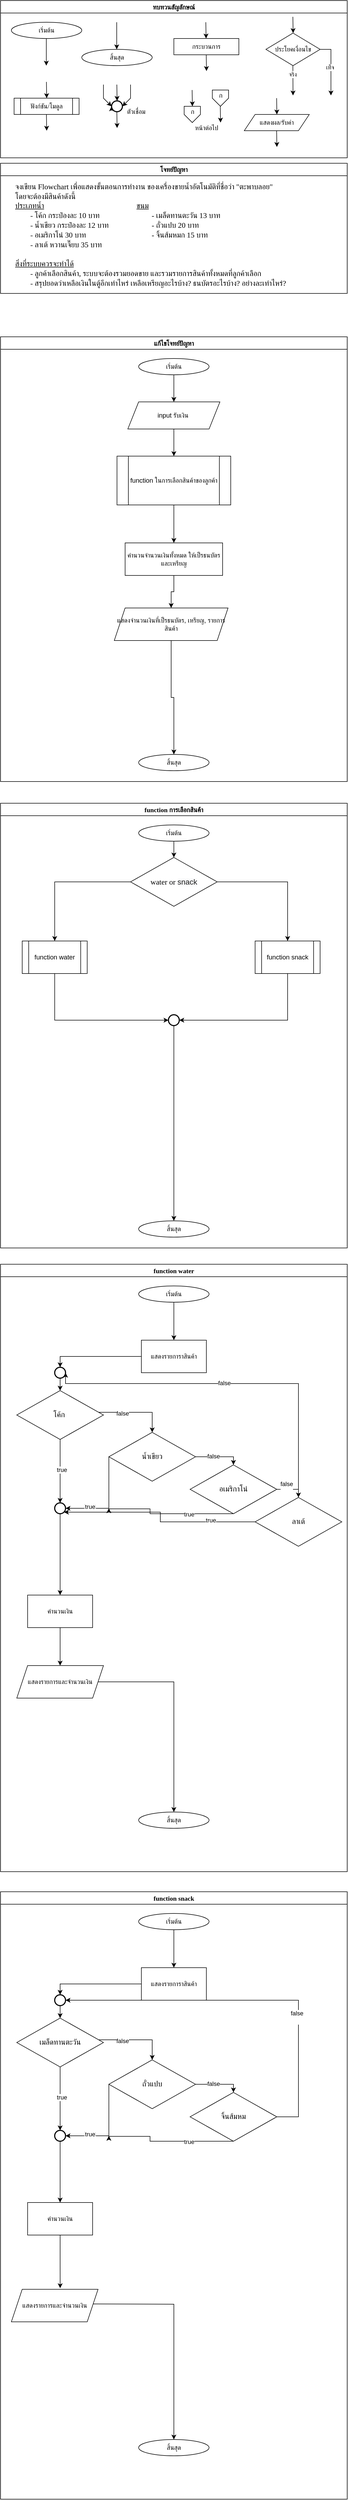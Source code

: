 <mxfile version="27.2.0">
  <diagram id="C5RBs43oDa-KdzZeNtuy" name="Page-1">
    <mxGraphModel dx="2253" dy="785" grid="1" gridSize="10" guides="1" tooltips="1" connect="1" arrows="1" fold="1" page="1" pageScale="1" pageWidth="827" pageHeight="1169" math="0" shadow="0">
      <root>
        <mxCell id="WIyWlLk6GJQsqaUBKTNV-0" />
        <mxCell id="WIyWlLk6GJQsqaUBKTNV-1" parent="WIyWlLk6GJQsqaUBKTNV-0" />
        <mxCell id="M7CGMbNuYNeq0SnUNNgH-6" value="ทบทวนสัญลักษณ์" style="swimlane;fontFamily=Sarabun;fontSource=https%3A%2F%2Ffonts.googleapis.com%2Fcss%3Ffamily%3DSarabun;" parent="WIyWlLk6GJQsqaUBKTNV-1" vertex="1">
          <mxGeometry x="-720" y="20" width="640" height="290" as="geometry" />
        </mxCell>
        <mxCell id="M7CGMbNuYNeq0SnUNNgH-2" value="&lt;font data-font-src=&quot;https://fonts.googleapis.com/css?family=Sarabun&quot; face=&quot;Sarabun&quot;&gt;เริ่มต้น&lt;/font&gt;" style="ellipse;whiteSpace=wrap;html=1;" parent="M7CGMbNuYNeq0SnUNNgH-6" vertex="1">
          <mxGeometry x="20" y="40" width="130" height="30" as="geometry" />
        </mxCell>
        <mxCell id="M7CGMbNuYNeq0SnUNNgH-5" value="" style="endArrow=classic;html=1;rounded=0;" parent="M7CGMbNuYNeq0SnUNNgH-6" edge="1">
          <mxGeometry width="50" height="50" relative="1" as="geometry">
            <mxPoint x="84.5" y="70" as="sourcePoint" />
            <mxPoint x="84.5" y="120" as="targetPoint" />
          </mxGeometry>
        </mxCell>
        <mxCell id="M7CGMbNuYNeq0SnUNNgH-3" value="&lt;font face=&quot;Sarabun&quot;&gt;สิ้นสุด&lt;/font&gt;" style="ellipse;whiteSpace=wrap;html=1;" parent="M7CGMbNuYNeq0SnUNNgH-6" vertex="1">
          <mxGeometry x="150" y="90" width="130" height="30" as="geometry" />
        </mxCell>
        <mxCell id="M7CGMbNuYNeq0SnUNNgH-4" value="" style="endArrow=classic;html=1;rounded=0;" parent="M7CGMbNuYNeq0SnUNNgH-6" edge="1">
          <mxGeometry width="50" height="50" relative="1" as="geometry">
            <mxPoint x="214.5" y="40" as="sourcePoint" />
            <mxPoint x="214.5" y="90" as="targetPoint" />
          </mxGeometry>
        </mxCell>
        <mxCell id="mvioNwK95yMqdUQ73LqQ-0" value="กระบวนการ" style="rounded=0;whiteSpace=wrap;html=1;fontFamily=Sarabun;fontSource=https%3A%2F%2Ffonts.googleapis.com%2Fcss%3Ffamily%3DSarabun;" parent="M7CGMbNuYNeq0SnUNNgH-6" vertex="1">
          <mxGeometry x="320" y="70" width="120" height="30" as="geometry" />
        </mxCell>
        <mxCell id="mvioNwK95yMqdUQ73LqQ-1" value="" style="endArrow=classic;html=1;rounded=0;" parent="M7CGMbNuYNeq0SnUNNgH-6" edge="1">
          <mxGeometry width="50" height="50" relative="1" as="geometry">
            <mxPoint x="379" y="40" as="sourcePoint" />
            <mxPoint x="379.5" y="70" as="targetPoint" />
          </mxGeometry>
        </mxCell>
        <mxCell id="mvioNwK95yMqdUQ73LqQ-2" value="" style="endArrow=classic;html=1;rounded=0;" parent="M7CGMbNuYNeq0SnUNNgH-6" edge="1">
          <mxGeometry width="50" height="50" relative="1" as="geometry">
            <mxPoint x="379.75" y="100" as="sourcePoint" />
            <mxPoint x="380.25" y="130" as="targetPoint" />
          </mxGeometry>
        </mxCell>
        <mxCell id="mvioNwK95yMqdUQ73LqQ-3" value="ประโยคเงื่อนไข" style="rhombus;whiteSpace=wrap;html=1;fontFamily=Sarabun;fontSource=https%3A%2F%2Ffonts.googleapis.com%2Fcss%3Ffamily%3DSarabun;" parent="M7CGMbNuYNeq0SnUNNgH-6" vertex="1">
          <mxGeometry x="490" y="60" width="100" height="60" as="geometry" />
        </mxCell>
        <mxCell id="mvioNwK95yMqdUQ73LqQ-4" value="" style="endArrow=classic;html=1;rounded=0;" parent="M7CGMbNuYNeq0SnUNNgH-6" edge="1">
          <mxGeometry width="50" height="50" relative="1" as="geometry">
            <mxPoint x="539.71" y="30" as="sourcePoint" />
            <mxPoint x="540.21" y="60" as="targetPoint" />
          </mxGeometry>
        </mxCell>
        <mxCell id="mvioNwK95yMqdUQ73LqQ-5" value="" style="endArrow=classic;html=1;rounded=0;" parent="M7CGMbNuYNeq0SnUNNgH-6" edge="1">
          <mxGeometry width="50" height="50" relative="1" as="geometry">
            <mxPoint x="539.71" y="120" as="sourcePoint" />
            <mxPoint x="540" y="175" as="targetPoint" />
          </mxGeometry>
        </mxCell>
        <mxCell id="mvioNwK95yMqdUQ73LqQ-7" value="จริง" style="edgeLabel;html=1;align=center;verticalAlign=middle;resizable=0;points=[];fontFamily=Sarabun;fontSource=https%3A%2F%2Ffonts.googleapis.com%2Fcss%3Ffamily%3DSarabun;" parent="mvioNwK95yMqdUQ73LqQ-5" vertex="1" connectable="0">
          <mxGeometry x="-0.414" y="-1" relative="1" as="geometry">
            <mxPoint as="offset" />
          </mxGeometry>
        </mxCell>
        <mxCell id="mvioNwK95yMqdUQ73LqQ-6" value="" style="endArrow=classic;html=1;rounded=0;exitX=1;exitY=0.5;exitDx=0;exitDy=0;" parent="M7CGMbNuYNeq0SnUNNgH-6" source="mvioNwK95yMqdUQ73LqQ-3" edge="1">
          <mxGeometry width="50" height="50" relative="1" as="geometry">
            <mxPoint x="620" y="95" as="sourcePoint" />
            <mxPoint x="610" y="175" as="targetPoint" />
            <Array as="points">
              <mxPoint x="610" y="90" />
            </Array>
          </mxGeometry>
        </mxCell>
        <mxCell id="mvioNwK95yMqdUQ73LqQ-8" value="&lt;font data-font-src=&quot;https://fonts.googleapis.com/css?family=Sarabun&quot; face=&quot;Sarabun&quot;&gt;เท็จ&lt;/font&gt;" style="edgeLabel;html=1;align=center;verticalAlign=middle;resizable=0;points=[];" parent="mvioNwK95yMqdUQ73LqQ-6" vertex="1" connectable="0">
          <mxGeometry x="-0.002" y="-2" relative="1" as="geometry">
            <mxPoint as="offset" />
          </mxGeometry>
        </mxCell>
        <mxCell id="mvioNwK95yMqdUQ73LqQ-9" value="&lt;font data-font-src=&quot;https://fonts.googleapis.com/css?family=Sarabun&quot; face=&quot;Sarabun&quot;&gt;ฟังก์ชัน/โมดูล&lt;/font&gt;" style="shape=process;whiteSpace=wrap;html=1;backgroundOutline=1;" parent="M7CGMbNuYNeq0SnUNNgH-6" vertex="1">
          <mxGeometry x="25" y="180" width="120" height="30" as="geometry" />
        </mxCell>
        <mxCell id="mvioNwK95yMqdUQ73LqQ-11" value="" style="endArrow=classic;html=1;rounded=0;" parent="M7CGMbNuYNeq0SnUNNgH-6" edge="1">
          <mxGeometry width="50" height="50" relative="1" as="geometry">
            <mxPoint x="84.71" y="150" as="sourcePoint" />
            <mxPoint x="85.21" y="180" as="targetPoint" />
          </mxGeometry>
        </mxCell>
        <mxCell id="mvioNwK95yMqdUQ73LqQ-12" value="" style="endArrow=classic;html=1;rounded=0;" parent="M7CGMbNuYNeq0SnUNNgH-6" edge="1">
          <mxGeometry width="50" height="50" relative="1" as="geometry">
            <mxPoint x="84.71" y="210" as="sourcePoint" />
            <mxPoint x="85.21" y="240" as="targetPoint" />
          </mxGeometry>
        </mxCell>
        <mxCell id="mvioNwK95yMqdUQ73LqQ-13" value="" style="strokeWidth=2;html=1;shape=mxgraph.flowchart.start_2;whiteSpace=wrap;" parent="M7CGMbNuYNeq0SnUNNgH-6" vertex="1">
          <mxGeometry x="205" y="185" width="20" height="20" as="geometry" />
        </mxCell>
        <mxCell id="mvioNwK95yMqdUQ73LqQ-16" value="" style="endArrow=classic;html=1;rounded=0;" parent="M7CGMbNuYNeq0SnUNNgH-6" edge="1">
          <mxGeometry width="50" height="50" relative="1" as="geometry">
            <mxPoint x="214.71" y="155" as="sourcePoint" />
            <mxPoint x="215.21" y="185" as="targetPoint" />
          </mxGeometry>
        </mxCell>
        <mxCell id="mvioNwK95yMqdUQ73LqQ-17" value="" style="endArrow=classic;html=1;rounded=0;entryX=0;entryY=0.5;entryDx=0;entryDy=0;entryPerimeter=0;" parent="M7CGMbNuYNeq0SnUNNgH-6" target="mvioNwK95yMqdUQ73LqQ-13" edge="1">
          <mxGeometry width="50" height="50" relative="1" as="geometry">
            <mxPoint x="190.0" y="155" as="sourcePoint" />
            <mxPoint x="190.5" y="185" as="targetPoint" />
            <Array as="points">
              <mxPoint x="190" y="180" />
            </Array>
          </mxGeometry>
        </mxCell>
        <mxCell id="mvioNwK95yMqdUQ73LqQ-18" value="" style="endArrow=classic;html=1;rounded=0;entryX=1;entryY=0.5;entryDx=0;entryDy=0;entryPerimeter=0;" parent="M7CGMbNuYNeq0SnUNNgH-6" target="mvioNwK95yMqdUQ73LqQ-13" edge="1">
          <mxGeometry width="50" height="50" relative="1" as="geometry">
            <mxPoint x="240.0" y="155" as="sourcePoint" />
            <mxPoint x="240.5" y="185" as="targetPoint" />
            <Array as="points">
              <mxPoint x="240" y="180" />
            </Array>
          </mxGeometry>
        </mxCell>
        <mxCell id="mvioNwK95yMqdUQ73LqQ-19" value="" style="endArrow=classic;html=1;rounded=0;" parent="M7CGMbNuYNeq0SnUNNgH-6" edge="1">
          <mxGeometry width="50" height="50" relative="1" as="geometry">
            <mxPoint x="214.71" y="205" as="sourcePoint" />
            <mxPoint x="215.21" y="235" as="targetPoint" />
          </mxGeometry>
        </mxCell>
        <mxCell id="mvioNwK95yMqdUQ73LqQ-20" value="&lt;font data-font-src=&quot;https://fonts.googleapis.com/css?family=Sarabun&quot; face=&quot;Sarabun&quot;&gt;ตัวเชื่อม&lt;/font&gt;" style="text;html=1;align=center;verticalAlign=middle;resizable=0;points=[];autosize=1;strokeColor=none;fillColor=none;" parent="M7CGMbNuYNeq0SnUNNgH-6" vertex="1">
          <mxGeometry x="220" y="190" width="60" height="30" as="geometry" />
        </mxCell>
        <mxCell id="mvioNwK95yMqdUQ73LqQ-25" value="" style="endArrow=classic;html=1;rounded=0;" parent="M7CGMbNuYNeq0SnUNNgH-6" edge="1">
          <mxGeometry width="50" height="50" relative="1" as="geometry">
            <mxPoint x="353.71" y="165" as="sourcePoint" />
            <mxPoint x="354.21" y="195" as="targetPoint" />
          </mxGeometry>
        </mxCell>
        <mxCell id="mvioNwK95yMqdUQ73LqQ-21" value="" style="verticalLabelPosition=bottom;verticalAlign=top;html=1;shape=offPageConnector;rounded=0;size=0.5;" parent="M7CGMbNuYNeq0SnUNNgH-6" vertex="1">
          <mxGeometry x="339" y="195" width="30" height="30" as="geometry" />
        </mxCell>
        <mxCell id="mvioNwK95yMqdUQ73LqQ-26" value="" style="endArrow=classic;html=1;rounded=0;" parent="M7CGMbNuYNeq0SnUNNgH-6" edge="1">
          <mxGeometry width="50" height="50" relative="1" as="geometry">
            <mxPoint x="405.71" y="195" as="sourcePoint" />
            <mxPoint x="406.21" y="225" as="targetPoint" />
          </mxGeometry>
        </mxCell>
        <mxCell id="mvioNwK95yMqdUQ73LqQ-27" value="" style="verticalLabelPosition=bottom;verticalAlign=top;html=1;shape=offPageConnector;rounded=0;size=0.5;" parent="M7CGMbNuYNeq0SnUNNgH-6" vertex="1">
          <mxGeometry x="391" y="165" width="30" height="30" as="geometry" />
        </mxCell>
        <mxCell id="mvioNwK95yMqdUQ73LqQ-28" value="หน้าต่อไป" style="text;html=1;align=center;verticalAlign=middle;resizable=0;points=[];autosize=1;strokeColor=none;fillColor=none;fontFamily=Sarabun;fontSource=https%3A%2F%2Ffonts.googleapis.com%2Fcss%3Ffamily%3DSarabun;" parent="M7CGMbNuYNeq0SnUNNgH-6" vertex="1">
          <mxGeometry x="345" y="220" width="70" height="30" as="geometry" />
        </mxCell>
        <mxCell id="mvioNwK95yMqdUQ73LqQ-29" value="ก" style="text;html=1;align=center;verticalAlign=middle;resizable=0;points=[];autosize=1;strokeColor=none;fillColor=none;fontFamily=Sarabun;fontSource=https%3A%2F%2Ffonts.googleapis.com%2Fcss%3Ffamily%3DSarabun;" parent="M7CGMbNuYNeq0SnUNNgH-6" vertex="1">
          <mxGeometry x="339" y="190" width="30" height="30" as="geometry" />
        </mxCell>
        <mxCell id="mvioNwK95yMqdUQ73LqQ-30" value="ก" style="text;html=1;align=center;verticalAlign=middle;resizable=0;points=[];autosize=1;strokeColor=none;fillColor=none;fontFamily=Sarabun;fontSource=https%3A%2F%2Ffonts.googleapis.com%2Fcss%3Ffamily%3DSarabun;" parent="M7CGMbNuYNeq0SnUNNgH-6" vertex="1">
          <mxGeometry x="391" y="160" width="30" height="30" as="geometry" />
        </mxCell>
        <mxCell id="mvioNwK95yMqdUQ73LqQ-32" value="แสดงผล/รับค่า" style="shape=parallelogram;perimeter=parallelogramPerimeter;whiteSpace=wrap;html=1;fixedSize=1;fontFamily=Sarabun;fontSource=https%3A%2F%2Ffonts.googleapis.com%2Fcss%3Ffamily%3DSarabun;" parent="M7CGMbNuYNeq0SnUNNgH-6" vertex="1">
          <mxGeometry x="450" y="210" width="120" height="30" as="geometry" />
        </mxCell>
        <mxCell id="mvioNwK95yMqdUQ73LqQ-33" value="" style="endArrow=classic;html=1;rounded=0;" parent="M7CGMbNuYNeq0SnUNNgH-6" edge="1">
          <mxGeometry width="50" height="50" relative="1" as="geometry">
            <mxPoint x="509.71" y="180" as="sourcePoint" />
            <mxPoint x="510.21" y="210" as="targetPoint" />
          </mxGeometry>
        </mxCell>
        <mxCell id="mvioNwK95yMqdUQ73LqQ-34" value="" style="endArrow=classic;html=1;rounded=0;" parent="M7CGMbNuYNeq0SnUNNgH-6" edge="1">
          <mxGeometry width="50" height="50" relative="1" as="geometry">
            <mxPoint x="509.71" y="240" as="sourcePoint" />
            <mxPoint x="510.21" y="270" as="targetPoint" />
          </mxGeometry>
        </mxCell>
        <mxCell id="VMVyXTnRbbtvoCDDoozu-30" style="edgeStyle=orthogonalEdgeStyle;rounded=0;orthogonalLoop=1;jettySize=auto;html=1;exitX=0.145;exitY=0.855;exitDx=0;exitDy=0;exitPerimeter=0;entryX=0;entryY=0.5;entryDx=0;entryDy=0;entryPerimeter=0;" edge="1" parent="M7CGMbNuYNeq0SnUNNgH-6" source="mvioNwK95yMqdUQ73LqQ-13" target="mvioNwK95yMqdUQ73LqQ-13">
          <mxGeometry relative="1" as="geometry" />
        </mxCell>
        <mxCell id="mvioNwK95yMqdUQ73LqQ-36" value="แก้ไขโจทย์ปัญหา" style="swimlane;fontFamily=Sarabun;fontSource=https%3A%2F%2Ffonts.googleapis.com%2Fcss%3Ffamily%3DSarabun;" parent="WIyWlLk6GJQsqaUBKTNV-1" vertex="1">
          <mxGeometry x="-720" y="640" width="640" height="820" as="geometry" />
        </mxCell>
        <mxCell id="VMVyXTnRbbtvoCDDoozu-1" style="edgeStyle=orthogonalEdgeStyle;rounded=0;orthogonalLoop=1;jettySize=auto;html=1;exitX=0.5;exitY=1;exitDx=0;exitDy=0;entryX=0.5;entryY=0;entryDx=0;entryDy=0;" edge="1" parent="mvioNwK95yMqdUQ73LqQ-36" source="mvioNwK95yMqdUQ73LqQ-35" target="VMVyXTnRbbtvoCDDoozu-0">
          <mxGeometry relative="1" as="geometry" />
        </mxCell>
        <mxCell id="mvioNwK95yMqdUQ73LqQ-35" value="&lt;font data-font-src=&quot;https://fonts.googleapis.com/css?family=Sarabun&quot; face=&quot;Sarabun&quot;&gt;เริ่มต้น&lt;/font&gt;" style="ellipse;whiteSpace=wrap;html=1;" parent="mvioNwK95yMqdUQ73LqQ-36" vertex="1">
          <mxGeometry x="255" y="40" width="130" height="30" as="geometry" />
        </mxCell>
        <mxCell id="mvioNwK95yMqdUQ73LqQ-69" value="&lt;font face=&quot;Sarabun&quot;&gt;สิ้นสุด&lt;/font&gt;" style="ellipse;whiteSpace=wrap;html=1;" parent="mvioNwK95yMqdUQ73LqQ-36" vertex="1">
          <mxGeometry x="255" y="770" width="130" height="30" as="geometry" />
        </mxCell>
        <mxCell id="VMVyXTnRbbtvoCDDoozu-4" value="" style="edgeStyle=orthogonalEdgeStyle;rounded=0;orthogonalLoop=1;jettySize=auto;html=1;" edge="1" parent="mvioNwK95yMqdUQ73LqQ-36" source="VMVyXTnRbbtvoCDDoozu-0">
          <mxGeometry relative="1" as="geometry">
            <mxPoint x="320" y="220" as="targetPoint" />
          </mxGeometry>
        </mxCell>
        <mxCell id="VMVyXTnRbbtvoCDDoozu-0" value="input รับเงิน&amp;nbsp;" style="shape=parallelogram;perimeter=parallelogramPerimeter;whiteSpace=wrap;html=1;fixedSize=1;" vertex="1" parent="mvioNwK95yMqdUQ73LqQ-36">
          <mxGeometry x="235" y="120" width="170" height="50" as="geometry" />
        </mxCell>
        <mxCell id="VMVyXTnRbbtvoCDDoozu-139" style="edgeStyle=orthogonalEdgeStyle;rounded=0;orthogonalLoop=1;jettySize=auto;html=1;entryX=0.5;entryY=0;entryDx=0;entryDy=0;" edge="1" parent="mvioNwK95yMqdUQ73LqQ-36" source="VMVyXTnRbbtvoCDDoozu-8" target="VMVyXTnRbbtvoCDDoozu-138">
          <mxGeometry relative="1" as="geometry" />
        </mxCell>
        <mxCell id="VMVyXTnRbbtvoCDDoozu-8" value="function ในการเลือกสินค้าของลูกค้า" style="shape=process;whiteSpace=wrap;html=1;backgroundOutline=1;" vertex="1" parent="mvioNwK95yMqdUQ73LqQ-36">
          <mxGeometry x="215" y="220" width="210" height="90" as="geometry" />
        </mxCell>
        <mxCell id="VMVyXTnRbbtvoCDDoozu-143" style="edgeStyle=orthogonalEdgeStyle;rounded=0;orthogonalLoop=1;jettySize=auto;html=1;entryX=0.5;entryY=0;entryDx=0;entryDy=0;" edge="1" parent="mvioNwK95yMqdUQ73LqQ-36" source="VMVyXTnRbbtvoCDDoozu-138" target="VMVyXTnRbbtvoCDDoozu-142">
          <mxGeometry relative="1" as="geometry" />
        </mxCell>
        <mxCell id="VMVyXTnRbbtvoCDDoozu-138" value="คำนวนจำนวนเงินทั้งหมด ให้เป็รธนบัตรและเหรียญ" style="rounded=0;whiteSpace=wrap;html=1;" vertex="1" parent="mvioNwK95yMqdUQ73LqQ-36">
          <mxGeometry x="230" y="380" width="180" height="60" as="geometry" />
        </mxCell>
        <mxCell id="VMVyXTnRbbtvoCDDoozu-144" style="edgeStyle=orthogonalEdgeStyle;rounded=0;orthogonalLoop=1;jettySize=auto;html=1;exitX=0.5;exitY=1;exitDx=0;exitDy=0;entryX=0.5;entryY=0;entryDx=0;entryDy=0;" edge="1" parent="mvioNwK95yMqdUQ73LqQ-36" source="VMVyXTnRbbtvoCDDoozu-142" target="mvioNwK95yMqdUQ73LqQ-69">
          <mxGeometry relative="1" as="geometry" />
        </mxCell>
        <mxCell id="VMVyXTnRbbtvoCDDoozu-142" value="แสดงจำนวนเงินที่เป็รธนบัตร, เหรียญ, รายการสินค้า" style="shape=parallelogram;perimeter=parallelogramPerimeter;whiteSpace=wrap;html=1;fixedSize=1;" vertex="1" parent="mvioNwK95yMqdUQ73LqQ-36">
          <mxGeometry x="210" y="500" width="210" height="60" as="geometry" />
        </mxCell>
        <mxCell id="mvioNwK95yMqdUQ73LqQ-70" value="&lt;font data-font-src=&quot;https://fonts.googleapis.com/css?family=Sarabun&quot; face=&quot;Sarabun&quot;&gt;โจทย์ปัญหา&lt;/font&gt;" style="swimlane;whiteSpace=wrap;html=1;" parent="WIyWlLk6GJQsqaUBKTNV-1" vertex="1">
          <mxGeometry x="-720" y="320" width="640" height="240" as="geometry" />
        </mxCell>
        <mxCell id="mvioNwK95yMqdUQ73LqQ-71" value="&lt;font data-font-src=&quot;https://fonts.googleapis.com/css?family=Sarabun&quot; face=&quot;Sarabun&quot; style=&quot;font-size: 14px;&quot;&gt;จงเขียน Flowchart เพื่อแสดงขั้นตอนการทำงาน ของเครื่องขายน้ำอัตโนมัติที่ชื่อว่า &quot;ตะพาบลอย&quot;&lt;br&gt;โดยจะต้องมีสินค้าดังนี้&lt;br&gt;&lt;u&gt;ประเภทน้ำ&lt;span style=&quot;white-space: pre;&quot;&gt;&#x9;&lt;/span&gt;&lt;span style=&quot;white-space: pre;&quot;&gt;&#x9;&lt;/span&gt;&lt;span style=&quot;white-space: pre;&quot;&gt;&#x9;&lt;/span&gt;&lt;span style=&quot;white-space: pre;&quot;&gt;&#x9;&lt;/span&gt;&lt;span style=&quot;white-space: pre;&quot;&gt;&#x9;&lt;/span&gt;&lt;span style=&quot;white-space: pre;&quot;&gt;&#x9;&lt;span style=&quot;white-space: pre;&quot;&gt;&#x9;&lt;/span&gt;ข&lt;/span&gt;นม&lt;/u&gt;&lt;br&gt;&lt;span style=&quot;white-space: pre;&quot;&gt;&#x9;&lt;/span&gt;- โค้ก กระป๋องละ 10 บาท&lt;span style=&quot;white-space: pre;&quot;&gt;&#x9;&lt;/span&gt;&lt;span style=&quot;white-space: pre;&quot;&gt;&#x9;&lt;/span&gt;&lt;span style=&quot;white-space: pre;&quot;&gt;&#x9;&lt;/span&gt;&lt;span style=&quot;white-space: pre;&quot;&gt;&#x9;&lt;/span&gt;- เมล็ดทานตะวัน 13 บาท&lt;br&gt;&lt;span style=&quot;white-space: pre;&quot;&gt;&#x9;&lt;/span&gt;- น้ำเขียว กระป๋องละ 12 บาท&lt;span style=&quot;white-space: pre;&quot;&gt;&#x9;&lt;/span&gt;&lt;span style=&quot;white-space: pre;&quot;&gt;&#x9;&lt;/span&gt;&lt;span style=&quot;white-space: pre;&quot;&gt;&#x9;&lt;/span&gt;- ถั่วแปบ 20 บาท&lt;br&gt;&lt;span style=&quot;white-space: pre;&quot;&gt;&#x9;&lt;/span&gt;- อเมริกาโน่ 30 บาท&lt;span style=&quot;white-space: pre;&quot;&gt;&#x9;&lt;/span&gt;&lt;span style=&quot;white-space: pre;&quot;&gt;&#x9;&lt;/span&gt;&lt;span style=&quot;white-space: pre;&quot;&gt;&#x9;&lt;/span&gt;&lt;span style=&quot;white-space: pre;&quot;&gt;&#x9;&lt;/span&gt;&lt;span style=&quot;white-space: pre;&quot;&gt;&#x9;&lt;/span&gt;- จิ้นส้มหมก 15 บาท&lt;br&gt;&lt;span style=&quot;white-space: pre;&quot;&gt;&#x9;&lt;/span&gt;- ลาเต้ หวานเจี๊ยบ 35 บาท&lt;span style=&quot;white-space: pre;&quot;&gt;&#x9;&lt;/span&gt;&lt;br&gt;&lt;br&gt;&lt;u&gt;สิ่งที่ระบบควรจะทำได้&lt;/u&gt;&lt;br&gt;&lt;span style=&quot;white-space: pre;&quot;&gt;&#x9;&lt;/span&gt;- ลูกค้าเลือกสินค้า, ระบบจะต้องรวมยอดขาย และรวมรายการสินค้าทั้งหมดที่ลูกค้าเลือก&lt;br&gt;&lt;span style=&quot;white-space: pre;&quot;&gt;&#x9;&lt;/span&gt;- สรุปยอดว่าเหลือเงินในตู้อีกเท่าไหร่ เหลือเหรียญอะไรบ้าง? ธนบัตรอะไรบ้าง? อย่างละเท่าไหร่?&lt;br&gt;&lt;br&gt;&lt;br&gt;&lt;/font&gt;" style="text;html=1;align=left;verticalAlign=middle;resizable=0;points=[];autosize=1;strokeColor=none;fillColor=none;fontSize=14;" parent="mvioNwK95yMqdUQ73LqQ-70" vertex="1">
          <mxGeometry x="25" y="30" width="580" height="240" as="geometry" />
        </mxCell>
        <mxCell id="VMVyXTnRbbtvoCDDoozu-9" value="function การเลือกสินค้า" style="swimlane;fontFamily=Sarabun;fontSource=https%3A%2F%2Ffonts.googleapis.com%2Fcss%3Ffamily%3DSarabun;" vertex="1" parent="WIyWlLk6GJQsqaUBKTNV-1">
          <mxGeometry x="-720" y="1500" width="640" height="820" as="geometry" />
        </mxCell>
        <mxCell id="VMVyXTnRbbtvoCDDoozu-24" value="" style="edgeStyle=orthogonalEdgeStyle;rounded=0;orthogonalLoop=1;jettySize=auto;html=1;" edge="1" parent="VMVyXTnRbbtvoCDDoozu-9" source="VMVyXTnRbbtvoCDDoozu-11" target="VMVyXTnRbbtvoCDDoozu-20">
          <mxGeometry relative="1" as="geometry" />
        </mxCell>
        <mxCell id="VMVyXTnRbbtvoCDDoozu-11" value="&lt;font data-font-src=&quot;https://fonts.googleapis.com/css?family=Sarabun&quot; face=&quot;Sarabun&quot;&gt;เริ่มต้น&lt;/font&gt;" style="ellipse;whiteSpace=wrap;html=1;" vertex="1" parent="VMVyXTnRbbtvoCDDoozu-9">
          <mxGeometry x="255" y="40" width="130" height="30" as="geometry" />
        </mxCell>
        <mxCell id="VMVyXTnRbbtvoCDDoozu-12" value="&lt;font face=&quot;Sarabun&quot;&gt;สิ้นสุด&lt;/font&gt;" style="ellipse;whiteSpace=wrap;html=1;" vertex="1" parent="VMVyXTnRbbtvoCDDoozu-9">
          <mxGeometry x="255" y="770" width="130" height="30" as="geometry" />
        </mxCell>
        <mxCell id="VMVyXTnRbbtvoCDDoozu-27" style="edgeStyle=orthogonalEdgeStyle;rounded=0;orthogonalLoop=1;jettySize=auto;html=1;entryX=0.5;entryY=0;entryDx=0;entryDy=0;" edge="1" parent="VMVyXTnRbbtvoCDDoozu-9" source="VMVyXTnRbbtvoCDDoozu-20" target="VMVyXTnRbbtvoCDDoozu-25">
          <mxGeometry relative="1" as="geometry" />
        </mxCell>
        <mxCell id="VMVyXTnRbbtvoCDDoozu-28" style="edgeStyle=orthogonalEdgeStyle;rounded=0;orthogonalLoop=1;jettySize=auto;html=1;entryX=0.5;entryY=0;entryDx=0;entryDy=0;" edge="1" parent="VMVyXTnRbbtvoCDDoozu-9" source="VMVyXTnRbbtvoCDDoozu-20" target="VMVyXTnRbbtvoCDDoozu-26">
          <mxGeometry relative="1" as="geometry" />
        </mxCell>
        <mxCell id="VMVyXTnRbbtvoCDDoozu-20" value="&lt;span style=&quot;font-family: Sarabun; font-size: 14px; text-align: left; text-wrap-mode: nowrap;&quot;&gt;water or&amp;nbsp;&lt;/span&gt;&lt;span style=&quot;background-color: rgb(248, 249, 250); color: rgb(31, 31, 31); font-family: inherit; text-align: left;&quot;&gt;&lt;font style=&quot;font-size: 14px;&quot;&gt;snack&lt;/font&gt;&lt;/span&gt;" style="rhombus;whiteSpace=wrap;html=1;" vertex="1" parent="VMVyXTnRbbtvoCDDoozu-9">
          <mxGeometry x="240" y="100" width="160" height="90" as="geometry" />
        </mxCell>
        <mxCell id="VMVyXTnRbbtvoCDDoozu-33" style="edgeStyle=orthogonalEdgeStyle;rounded=0;orthogonalLoop=1;jettySize=auto;html=1;entryX=0;entryY=0.5;entryDx=0;entryDy=0;entryPerimeter=0;" edge="1" parent="VMVyXTnRbbtvoCDDoozu-9" source="VMVyXTnRbbtvoCDDoozu-25" target="VMVyXTnRbbtvoCDDoozu-32">
          <mxGeometry relative="1" as="geometry">
            <mxPoint x="100" y="420" as="targetPoint" />
            <Array as="points">
              <mxPoint x="100" y="400" />
            </Array>
          </mxGeometry>
        </mxCell>
        <mxCell id="VMVyXTnRbbtvoCDDoozu-25" value="function water" style="shape=process;whiteSpace=wrap;html=1;backgroundOutline=1;" vertex="1" parent="VMVyXTnRbbtvoCDDoozu-9">
          <mxGeometry x="40" y="254" width="120" height="60" as="geometry" />
        </mxCell>
        <mxCell id="VMVyXTnRbbtvoCDDoozu-34" style="edgeStyle=orthogonalEdgeStyle;rounded=0;orthogonalLoop=1;jettySize=auto;html=1;exitX=0.5;exitY=1;exitDx=0;exitDy=0;entryX=1;entryY=0.5;entryDx=0;entryDy=0;entryPerimeter=0;" edge="1" parent="VMVyXTnRbbtvoCDDoozu-9" source="VMVyXTnRbbtvoCDDoozu-26" target="VMVyXTnRbbtvoCDDoozu-32">
          <mxGeometry relative="1" as="geometry">
            <mxPoint x="530" y="420" as="targetPoint" />
          </mxGeometry>
        </mxCell>
        <mxCell id="VMVyXTnRbbtvoCDDoozu-26" value="function snack" style="shape=process;whiteSpace=wrap;html=1;backgroundOutline=1;" vertex="1" parent="VMVyXTnRbbtvoCDDoozu-9">
          <mxGeometry x="470" y="254" width="120" height="60" as="geometry" />
        </mxCell>
        <mxCell id="VMVyXTnRbbtvoCDDoozu-35" style="edgeStyle=orthogonalEdgeStyle;rounded=0;orthogonalLoop=1;jettySize=auto;html=1;entryX=0.5;entryY=0;entryDx=0;entryDy=0;" edge="1" parent="VMVyXTnRbbtvoCDDoozu-9" source="VMVyXTnRbbtvoCDDoozu-32" target="VMVyXTnRbbtvoCDDoozu-12">
          <mxGeometry relative="1" as="geometry" />
        </mxCell>
        <mxCell id="VMVyXTnRbbtvoCDDoozu-32" value="" style="strokeWidth=2;html=1;shape=mxgraph.flowchart.start_2;whiteSpace=wrap;" vertex="1" parent="VMVyXTnRbbtvoCDDoozu-9">
          <mxGeometry x="310" y="390" width="20" height="20" as="geometry" />
        </mxCell>
        <mxCell id="VMVyXTnRbbtvoCDDoozu-52" value="function water" style="swimlane;fontFamily=Sarabun;fontSource=https%3A%2F%2Ffonts.googleapis.com%2Fcss%3Ffamily%3DSarabun;" vertex="1" parent="WIyWlLk6GJQsqaUBKTNV-1">
          <mxGeometry x="-720" y="2350" width="640" height="1120" as="geometry" />
        </mxCell>
        <mxCell id="VMVyXTnRbbtvoCDDoozu-73" value="" style="edgeStyle=orthogonalEdgeStyle;rounded=0;orthogonalLoop=1;jettySize=auto;html=1;" edge="1" parent="VMVyXTnRbbtvoCDDoozu-52" source="VMVyXTnRbbtvoCDDoozu-54" target="VMVyXTnRbbtvoCDDoozu-71">
          <mxGeometry relative="1" as="geometry" />
        </mxCell>
        <mxCell id="VMVyXTnRbbtvoCDDoozu-54" value="&lt;font data-font-src=&quot;https://fonts.googleapis.com/css?family=Sarabun&quot; face=&quot;Sarabun&quot;&gt;เริ่มต้น&lt;/font&gt;" style="ellipse;whiteSpace=wrap;html=1;" vertex="1" parent="VMVyXTnRbbtvoCDDoozu-52">
          <mxGeometry x="255" y="40" width="130" height="30" as="geometry" />
        </mxCell>
        <mxCell id="VMVyXTnRbbtvoCDDoozu-55" value="&lt;font face=&quot;Sarabun&quot;&gt;สิ้นสุด&lt;/font&gt;" style="ellipse;whiteSpace=wrap;html=1;" vertex="1" parent="VMVyXTnRbbtvoCDDoozu-52">
          <mxGeometry x="255" y="1010" width="130" height="30" as="geometry" />
        </mxCell>
        <mxCell id="VMVyXTnRbbtvoCDDoozu-69" style="edgeStyle=orthogonalEdgeStyle;rounded=0;orthogonalLoop=1;jettySize=auto;html=1;entryX=0.5;entryY=0;entryDx=0;entryDy=0;" edge="1" parent="VMVyXTnRbbtvoCDDoozu-52" source="VMVyXTnRbbtvoCDDoozu-58" target="VMVyXTnRbbtvoCDDoozu-66">
          <mxGeometry relative="1" as="geometry">
            <Array as="points">
              <mxPoint x="280" y="273" />
            </Array>
          </mxGeometry>
        </mxCell>
        <mxCell id="VMVyXTnRbbtvoCDDoozu-75" value="false" style="edgeLabel;html=1;align=center;verticalAlign=middle;resizable=0;points=[];" vertex="1" connectable="0" parent="VMVyXTnRbbtvoCDDoozu-69">
          <mxGeometry x="-0.35" y="-2" relative="1" as="geometry">
            <mxPoint as="offset" />
          </mxGeometry>
        </mxCell>
        <mxCell id="VMVyXTnRbbtvoCDDoozu-70" style="edgeStyle=orthogonalEdgeStyle;rounded=0;orthogonalLoop=1;jettySize=auto;html=1;entryX=0.5;entryY=0;entryDx=0;entryDy=0;" edge="1" parent="VMVyXTnRbbtvoCDDoozu-52" source="VMVyXTnRbbtvoCDDoozu-79" target="VMVyXTnRbbtvoCDDoozu-77">
          <mxGeometry relative="1" as="geometry">
            <mxPoint x="110" y="430" as="targetPoint" />
          </mxGeometry>
        </mxCell>
        <mxCell id="VMVyXTnRbbtvoCDDoozu-58" value="&lt;span style=&quot;font-family: Sarabun; font-size: 14px; text-align: left; text-wrap-mode: nowrap;&quot;&gt;โค้ก&amp;nbsp;&lt;/span&gt;" style="rhombus;whiteSpace=wrap;html=1;" vertex="1" parent="VMVyXTnRbbtvoCDDoozu-52">
          <mxGeometry x="30" y="233" width="160" height="90" as="geometry" />
        </mxCell>
        <mxCell id="VMVyXTnRbbtvoCDDoozu-78" style="edgeStyle=orthogonalEdgeStyle;rounded=0;orthogonalLoop=1;jettySize=auto;html=1;entryX=1;entryY=0.5;entryDx=0;entryDy=0;entryPerimeter=0;" edge="1" parent="VMVyXTnRbbtvoCDDoozu-52" source="VMVyXTnRbbtvoCDDoozu-66" target="VMVyXTnRbbtvoCDDoozu-79">
          <mxGeometry relative="1" as="geometry">
            <mxPoint x="150" y="520" as="targetPoint" />
            <Array as="points">
              <mxPoint x="200" y="450" />
            </Array>
          </mxGeometry>
        </mxCell>
        <mxCell id="VMVyXTnRbbtvoCDDoozu-82" value="Text" style="edgeLabel;html=1;align=center;verticalAlign=middle;resizable=0;points=[];" vertex="1" connectable="0" parent="VMVyXTnRbbtvoCDDoozu-78">
          <mxGeometry x="0.484" y="-4" relative="1" as="geometry">
            <mxPoint as="offset" />
          </mxGeometry>
        </mxCell>
        <mxCell id="VMVyXTnRbbtvoCDDoozu-84" value="true" style="edgeLabel;html=1;align=center;verticalAlign=middle;resizable=0;points=[];" vertex="1" connectable="0" parent="VMVyXTnRbbtvoCDDoozu-78">
          <mxGeometry x="0.493" y="-3" relative="1" as="geometry">
            <mxPoint as="offset" />
          </mxGeometry>
        </mxCell>
        <mxCell id="VMVyXTnRbbtvoCDDoozu-88" style="edgeStyle=orthogonalEdgeStyle;rounded=0;orthogonalLoop=1;jettySize=auto;html=1;exitX=1;exitY=0.5;exitDx=0;exitDy=0;entryX=0.5;entryY=0;entryDx=0;entryDy=0;" edge="1" parent="VMVyXTnRbbtvoCDDoozu-52" source="VMVyXTnRbbtvoCDDoozu-66" target="VMVyXTnRbbtvoCDDoozu-85">
          <mxGeometry relative="1" as="geometry">
            <Array as="points">
              <mxPoint x="430" y="355" />
            </Array>
          </mxGeometry>
        </mxCell>
        <mxCell id="VMVyXTnRbbtvoCDDoozu-89" value="false" style="edgeLabel;html=1;align=center;verticalAlign=middle;resizable=0;points=[];" vertex="1" connectable="0" parent="VMVyXTnRbbtvoCDDoozu-88">
          <mxGeometry x="-0.224" y="1" relative="1" as="geometry">
            <mxPoint as="offset" />
          </mxGeometry>
        </mxCell>
        <mxCell id="VMVyXTnRbbtvoCDDoozu-66" value="&lt;span style=&quot;font-family: Sarabun; font-size: 14px; text-align: left; text-wrap-mode: nowrap;&quot;&gt;น้ำเขียว&lt;/span&gt;" style="rhombus;whiteSpace=wrap;html=1;" vertex="1" parent="VMVyXTnRbbtvoCDDoozu-52">
          <mxGeometry x="200" y="310" width="160" height="90" as="geometry" />
        </mxCell>
        <mxCell id="VMVyXTnRbbtvoCDDoozu-74" style="edgeStyle=orthogonalEdgeStyle;rounded=0;orthogonalLoop=1;jettySize=auto;html=1;exitX=0;exitY=0.5;exitDx=0;exitDy=0;entryX=0.5;entryY=0;entryDx=0;entryDy=0;" edge="1" parent="VMVyXTnRbbtvoCDDoozu-52" source="VMVyXTnRbbtvoCDDoozu-93" target="VMVyXTnRbbtvoCDDoozu-58">
          <mxGeometry relative="1" as="geometry" />
        </mxCell>
        <mxCell id="VMVyXTnRbbtvoCDDoozu-71" value="แสดงรายการาสินค้า" style="rounded=0;whiteSpace=wrap;html=1;" vertex="1" parent="VMVyXTnRbbtvoCDDoozu-52">
          <mxGeometry x="260" y="140" width="120" height="60" as="geometry" />
        </mxCell>
        <mxCell id="VMVyXTnRbbtvoCDDoozu-101" style="edgeStyle=orthogonalEdgeStyle;rounded=0;orthogonalLoop=1;jettySize=auto;html=1;entryX=0.5;entryY=0;entryDx=0;entryDy=0;exitX=1;exitY=0.5;exitDx=0;exitDy=0;" edge="1" parent="VMVyXTnRbbtvoCDDoozu-52" source="VMVyXTnRbbtvoCDDoozu-140" target="VMVyXTnRbbtvoCDDoozu-55">
          <mxGeometry relative="1" as="geometry">
            <Array as="points">
              <mxPoint x="320" y="770" />
            </Array>
          </mxGeometry>
        </mxCell>
        <mxCell id="VMVyXTnRbbtvoCDDoozu-141" value="" style="edgeStyle=orthogonalEdgeStyle;rounded=0;orthogonalLoop=1;jettySize=auto;html=1;" edge="1" parent="VMVyXTnRbbtvoCDDoozu-52" source="VMVyXTnRbbtvoCDDoozu-77" target="VMVyXTnRbbtvoCDDoozu-140">
          <mxGeometry relative="1" as="geometry" />
        </mxCell>
        <mxCell id="VMVyXTnRbbtvoCDDoozu-77" value="คำนวนเงิน" style="rounded=0;whiteSpace=wrap;html=1;" vertex="1" parent="VMVyXTnRbbtvoCDDoozu-52">
          <mxGeometry x="50" y="610" width="120" height="60" as="geometry" />
        </mxCell>
        <mxCell id="VMVyXTnRbbtvoCDDoozu-79" value="" style="strokeWidth=2;html=1;shape=mxgraph.flowchart.start_2;whiteSpace=wrap;" vertex="1" parent="VMVyXTnRbbtvoCDDoozu-52">
          <mxGeometry x="100" y="440" width="20" height="20" as="geometry" />
        </mxCell>
        <mxCell id="VMVyXTnRbbtvoCDDoozu-80" value="" style="edgeStyle=orthogonalEdgeStyle;rounded=0;orthogonalLoop=1;jettySize=auto;html=1;entryX=0.5;entryY=0;entryDx=0;entryDy=0;" edge="1" parent="VMVyXTnRbbtvoCDDoozu-52" source="VMVyXTnRbbtvoCDDoozu-58" target="VMVyXTnRbbtvoCDDoozu-79">
          <mxGeometry relative="1" as="geometry">
            <mxPoint x="-610" y="2890" as="targetPoint" />
            <mxPoint x="-610" y="2683" as="sourcePoint" />
          </mxGeometry>
        </mxCell>
        <mxCell id="VMVyXTnRbbtvoCDDoozu-81" value="true" style="edgeLabel;html=1;align=center;verticalAlign=middle;resizable=0;points=[];" vertex="1" connectable="0" parent="VMVyXTnRbbtvoCDDoozu-80">
          <mxGeometry x="-0.052" y="3" relative="1" as="geometry">
            <mxPoint as="offset" />
          </mxGeometry>
        </mxCell>
        <mxCell id="VMVyXTnRbbtvoCDDoozu-90" style="edgeStyle=orthogonalEdgeStyle;rounded=0;orthogonalLoop=1;jettySize=auto;html=1;exitX=0.5;exitY=1;exitDx=0;exitDy=0;" edge="1" parent="VMVyXTnRbbtvoCDDoozu-52" source="VMVyXTnRbbtvoCDDoozu-85">
          <mxGeometry relative="1" as="geometry">
            <mxPoint x="200" y="450" as="targetPoint" />
            <Array as="points">
              <mxPoint x="276" y="460" />
              <mxPoint x="276" y="451" />
            </Array>
          </mxGeometry>
        </mxCell>
        <mxCell id="VMVyXTnRbbtvoCDDoozu-91" value="true" style="edgeLabel;html=1;align=center;verticalAlign=middle;resizable=0;points=[];" vertex="1" connectable="0" parent="VMVyXTnRbbtvoCDDoozu-90">
          <mxGeometry x="-0.314" y="1" relative="1" as="geometry">
            <mxPoint as="offset" />
          </mxGeometry>
        </mxCell>
        <mxCell id="VMVyXTnRbbtvoCDDoozu-95" style="edgeStyle=orthogonalEdgeStyle;rounded=0;orthogonalLoop=1;jettySize=auto;html=1;entryX=0.5;entryY=0;entryDx=0;entryDy=0;" edge="1" parent="VMVyXTnRbbtvoCDDoozu-52" source="VMVyXTnRbbtvoCDDoozu-85" target="VMVyXTnRbbtvoCDDoozu-92">
          <mxGeometry relative="1" as="geometry">
            <Array as="points">
              <mxPoint x="550" y="415" />
            </Array>
          </mxGeometry>
        </mxCell>
        <mxCell id="VMVyXTnRbbtvoCDDoozu-96" value="false&lt;div&gt;&lt;br&gt;&lt;/div&gt;" style="edgeLabel;html=1;align=center;verticalAlign=middle;resizable=0;points=[];" vertex="1" connectable="0" parent="VMVyXTnRbbtvoCDDoozu-95">
          <mxGeometry x="-0.345" y="3" relative="1" as="geometry">
            <mxPoint as="offset" />
          </mxGeometry>
        </mxCell>
        <mxCell id="VMVyXTnRbbtvoCDDoozu-85" value="&lt;span style=&quot;font-family: Sarabun; font-size: 14px; text-align: left; text-wrap-mode: nowrap;&quot;&gt;อเมริกาโน่&lt;/span&gt;" style="rhombus;whiteSpace=wrap;html=1;" vertex="1" parent="VMVyXTnRbbtvoCDDoozu-52">
          <mxGeometry x="350" y="370" width="160" height="90" as="geometry" />
        </mxCell>
        <mxCell id="VMVyXTnRbbtvoCDDoozu-92" value="&lt;span style=&quot;font-family: Sarabun; font-size: 14px; text-align: left; text-wrap-mode: nowrap;&quot;&gt;ลาเต้&lt;/span&gt;" style="rhombus;whiteSpace=wrap;html=1;" vertex="1" parent="VMVyXTnRbbtvoCDDoozu-52">
          <mxGeometry x="470" y="430" width="160" height="90" as="geometry" />
        </mxCell>
        <mxCell id="VMVyXTnRbbtvoCDDoozu-93" value="" style="strokeWidth=2;html=1;shape=mxgraph.flowchart.start_2;whiteSpace=wrap;" vertex="1" parent="VMVyXTnRbbtvoCDDoozu-52">
          <mxGeometry x="100" y="190" width="20" height="20" as="geometry" />
        </mxCell>
        <mxCell id="VMVyXTnRbbtvoCDDoozu-94" value="" style="edgeStyle=orthogonalEdgeStyle;rounded=0;orthogonalLoop=1;jettySize=auto;html=1;exitX=0;exitY=0.5;exitDx=0;exitDy=0;entryX=0.5;entryY=0;entryDx=0;entryDy=0;" edge="1" parent="VMVyXTnRbbtvoCDDoozu-52" source="VMVyXTnRbbtvoCDDoozu-71" target="VMVyXTnRbbtvoCDDoozu-93">
          <mxGeometry relative="1" as="geometry">
            <mxPoint x="-460" y="2550" as="sourcePoint" />
            <mxPoint x="-610" y="2593" as="targetPoint" />
          </mxGeometry>
        </mxCell>
        <mxCell id="VMVyXTnRbbtvoCDDoozu-97" style="edgeStyle=orthogonalEdgeStyle;rounded=0;orthogonalLoop=1;jettySize=auto;html=1;entryX=1;entryY=0.5;entryDx=0;entryDy=0;entryPerimeter=0;" edge="1" parent="VMVyXTnRbbtvoCDDoozu-52" source="VMVyXTnRbbtvoCDDoozu-92" target="VMVyXTnRbbtvoCDDoozu-93">
          <mxGeometry relative="1" as="geometry">
            <Array as="points">
              <mxPoint x="550" y="220" />
              <mxPoint x="120" y="220" />
            </Array>
          </mxGeometry>
        </mxCell>
        <mxCell id="VMVyXTnRbbtvoCDDoozu-98" value="false" style="edgeLabel;html=1;align=center;verticalAlign=middle;resizable=0;points=[];" vertex="1" connectable="0" parent="VMVyXTnRbbtvoCDDoozu-97">
          <mxGeometry x="0.051" y="-1" relative="1" as="geometry">
            <mxPoint as="offset" />
          </mxGeometry>
        </mxCell>
        <mxCell id="VMVyXTnRbbtvoCDDoozu-99" style="edgeStyle=orthogonalEdgeStyle;rounded=0;orthogonalLoop=1;jettySize=auto;html=1;entryX=0.855;entryY=0.855;entryDx=0;entryDy=0;entryPerimeter=0;" edge="1" parent="VMVyXTnRbbtvoCDDoozu-52" source="VMVyXTnRbbtvoCDDoozu-92" target="VMVyXTnRbbtvoCDDoozu-79">
          <mxGeometry relative="1" as="geometry" />
        </mxCell>
        <mxCell id="VMVyXTnRbbtvoCDDoozu-100" value="true" style="edgeLabel;html=1;align=center;verticalAlign=middle;resizable=0;points=[];" vertex="1" connectable="0" parent="VMVyXTnRbbtvoCDDoozu-99">
          <mxGeometry x="-0.558" y="-3" relative="1" as="geometry">
            <mxPoint as="offset" />
          </mxGeometry>
        </mxCell>
        <mxCell id="VMVyXTnRbbtvoCDDoozu-140" value="แสดงรายการและจำนวนเงิน" style="shape=parallelogram;perimeter=parallelogramPerimeter;whiteSpace=wrap;html=1;fixedSize=1;" vertex="1" parent="VMVyXTnRbbtvoCDDoozu-52">
          <mxGeometry x="30" y="740" width="160" height="60" as="geometry" />
        </mxCell>
        <mxCell id="VMVyXTnRbbtvoCDDoozu-102" value="function snack" style="swimlane;fontFamily=Sarabun;fontSource=https%3A%2F%2Ffonts.googleapis.com%2Fcss%3Ffamily%3DSarabun;" vertex="1" parent="WIyWlLk6GJQsqaUBKTNV-1">
          <mxGeometry x="-720" y="3507" width="640" height="1120" as="geometry" />
        </mxCell>
        <mxCell id="VMVyXTnRbbtvoCDDoozu-103" value="" style="edgeStyle=orthogonalEdgeStyle;rounded=0;orthogonalLoop=1;jettySize=auto;html=1;" edge="1" parent="VMVyXTnRbbtvoCDDoozu-102" source="VMVyXTnRbbtvoCDDoozu-104" target="VMVyXTnRbbtvoCDDoozu-117">
          <mxGeometry relative="1" as="geometry" />
        </mxCell>
        <mxCell id="VMVyXTnRbbtvoCDDoozu-104" value="&lt;font data-font-src=&quot;https://fonts.googleapis.com/css?family=Sarabun&quot; face=&quot;Sarabun&quot;&gt;เริ่มต้น&lt;/font&gt;" style="ellipse;whiteSpace=wrap;html=1;" vertex="1" parent="VMVyXTnRbbtvoCDDoozu-102">
          <mxGeometry x="255" y="40" width="130" height="30" as="geometry" />
        </mxCell>
        <mxCell id="VMVyXTnRbbtvoCDDoozu-105" value="&lt;font face=&quot;Sarabun&quot;&gt;สิ้นสุด&lt;/font&gt;" style="ellipse;whiteSpace=wrap;html=1;" vertex="1" parent="VMVyXTnRbbtvoCDDoozu-102">
          <mxGeometry x="255" y="1010" width="130" height="30" as="geometry" />
        </mxCell>
        <mxCell id="VMVyXTnRbbtvoCDDoozu-106" style="edgeStyle=orthogonalEdgeStyle;rounded=0;orthogonalLoop=1;jettySize=auto;html=1;entryX=0.5;entryY=0;entryDx=0;entryDy=0;" edge="1" parent="VMVyXTnRbbtvoCDDoozu-102" source="VMVyXTnRbbtvoCDDoozu-109" target="VMVyXTnRbbtvoCDDoozu-115">
          <mxGeometry relative="1" as="geometry">
            <Array as="points">
              <mxPoint x="280" y="273" />
            </Array>
          </mxGeometry>
        </mxCell>
        <mxCell id="VMVyXTnRbbtvoCDDoozu-107" value="false" style="edgeLabel;html=1;align=center;verticalAlign=middle;resizable=0;points=[];" vertex="1" connectable="0" parent="VMVyXTnRbbtvoCDDoozu-106">
          <mxGeometry x="-0.35" y="-2" relative="1" as="geometry">
            <mxPoint as="offset" />
          </mxGeometry>
        </mxCell>
        <mxCell id="VMVyXTnRbbtvoCDDoozu-108" style="edgeStyle=orthogonalEdgeStyle;rounded=0;orthogonalLoop=1;jettySize=auto;html=1;entryX=0.563;entryY=-0.033;entryDx=0;entryDy=0;entryPerimeter=0;" edge="1" parent="VMVyXTnRbbtvoCDDoozu-102" source="VMVyXTnRbbtvoCDDoozu-135" target="VMVyXTnRbbtvoCDDoozu-137">
          <mxGeometry relative="1" as="geometry">
            <mxPoint x="110" y="723" as="targetPoint" />
          </mxGeometry>
        </mxCell>
        <mxCell id="VMVyXTnRbbtvoCDDoozu-109" value="&lt;span style=&quot;font-family: Sarabun; font-size: 14px; text-align: left; text-wrap-mode: nowrap;&quot;&gt;เมล็ดทานตะวัน&lt;/span&gt;" style="rhombus;whiteSpace=wrap;html=1;" vertex="1" parent="VMVyXTnRbbtvoCDDoozu-102">
          <mxGeometry x="30" y="233" width="160" height="90" as="geometry" />
        </mxCell>
        <mxCell id="VMVyXTnRbbtvoCDDoozu-110" style="edgeStyle=orthogonalEdgeStyle;rounded=0;orthogonalLoop=1;jettySize=auto;html=1;entryX=1;entryY=0.5;entryDx=0;entryDy=0;entryPerimeter=0;" edge="1" parent="VMVyXTnRbbtvoCDDoozu-102" source="VMVyXTnRbbtvoCDDoozu-115" target="VMVyXTnRbbtvoCDDoozu-120">
          <mxGeometry relative="1" as="geometry">
            <mxPoint x="150" y="520" as="targetPoint" />
            <Array as="points">
              <mxPoint x="200" y="450" />
            </Array>
          </mxGeometry>
        </mxCell>
        <mxCell id="VMVyXTnRbbtvoCDDoozu-111" value="Text" style="edgeLabel;html=1;align=center;verticalAlign=middle;resizable=0;points=[];" vertex="1" connectable="0" parent="VMVyXTnRbbtvoCDDoozu-110">
          <mxGeometry x="0.484" y="-4" relative="1" as="geometry">
            <mxPoint as="offset" />
          </mxGeometry>
        </mxCell>
        <mxCell id="VMVyXTnRbbtvoCDDoozu-112" value="true" style="edgeLabel;html=1;align=center;verticalAlign=middle;resizable=0;points=[];" vertex="1" connectable="0" parent="VMVyXTnRbbtvoCDDoozu-110">
          <mxGeometry x="0.493" y="-3" relative="1" as="geometry">
            <mxPoint as="offset" />
          </mxGeometry>
        </mxCell>
        <mxCell id="VMVyXTnRbbtvoCDDoozu-113" style="edgeStyle=orthogonalEdgeStyle;rounded=0;orthogonalLoop=1;jettySize=auto;html=1;exitX=1;exitY=0.5;exitDx=0;exitDy=0;entryX=0.5;entryY=0;entryDx=0;entryDy=0;" edge="1" parent="VMVyXTnRbbtvoCDDoozu-102" source="VMVyXTnRbbtvoCDDoozu-115" target="VMVyXTnRbbtvoCDDoozu-127">
          <mxGeometry relative="1" as="geometry">
            <Array as="points">
              <mxPoint x="430" y="355" />
            </Array>
          </mxGeometry>
        </mxCell>
        <mxCell id="VMVyXTnRbbtvoCDDoozu-114" value="false" style="edgeLabel;html=1;align=center;verticalAlign=middle;resizable=0;points=[];" vertex="1" connectable="0" parent="VMVyXTnRbbtvoCDDoozu-113">
          <mxGeometry x="-0.224" y="1" relative="1" as="geometry">
            <mxPoint as="offset" />
          </mxGeometry>
        </mxCell>
        <mxCell id="VMVyXTnRbbtvoCDDoozu-115" value="&lt;span style=&quot;font-family: Sarabun; font-size: 14px; text-align: left; text-wrap-mode: nowrap;&quot;&gt;ถั่วแปบ&lt;/span&gt;" style="rhombus;whiteSpace=wrap;html=1;" vertex="1" parent="VMVyXTnRbbtvoCDDoozu-102">
          <mxGeometry x="200" y="310" width="160" height="90" as="geometry" />
        </mxCell>
        <mxCell id="VMVyXTnRbbtvoCDDoozu-116" style="edgeStyle=orthogonalEdgeStyle;rounded=0;orthogonalLoop=1;jettySize=auto;html=1;exitX=0;exitY=0.5;exitDx=0;exitDy=0;entryX=0.5;entryY=0;entryDx=0;entryDy=0;" edge="1" parent="VMVyXTnRbbtvoCDDoozu-102" source="VMVyXTnRbbtvoCDDoozu-129" target="VMVyXTnRbbtvoCDDoozu-109">
          <mxGeometry relative="1" as="geometry" />
        </mxCell>
        <mxCell id="VMVyXTnRbbtvoCDDoozu-117" value="แสดงรายการาสินค้า" style="rounded=0;whiteSpace=wrap;html=1;" vertex="1" parent="VMVyXTnRbbtvoCDDoozu-102">
          <mxGeometry x="260" y="140" width="120" height="60" as="geometry" />
        </mxCell>
        <mxCell id="VMVyXTnRbbtvoCDDoozu-118" style="edgeStyle=orthogonalEdgeStyle;rounded=0;orthogonalLoop=1;jettySize=auto;html=1;entryX=0.5;entryY=0;entryDx=0;entryDy=0;" edge="1" parent="VMVyXTnRbbtvoCDDoozu-102" target="VMVyXTnRbbtvoCDDoozu-105">
          <mxGeometry relative="1" as="geometry">
            <mxPoint x="170" y="760" as="sourcePoint" />
          </mxGeometry>
        </mxCell>
        <mxCell id="VMVyXTnRbbtvoCDDoozu-120" value="" style="strokeWidth=2;html=1;shape=mxgraph.flowchart.start_2;whiteSpace=wrap;" vertex="1" parent="VMVyXTnRbbtvoCDDoozu-102">
          <mxGeometry x="100" y="440" width="20" height="20" as="geometry" />
        </mxCell>
        <mxCell id="VMVyXTnRbbtvoCDDoozu-121" value="" style="edgeStyle=orthogonalEdgeStyle;rounded=0;orthogonalLoop=1;jettySize=auto;html=1;entryX=0.5;entryY=0;entryDx=0;entryDy=0;" edge="1" parent="VMVyXTnRbbtvoCDDoozu-102" source="VMVyXTnRbbtvoCDDoozu-109" target="VMVyXTnRbbtvoCDDoozu-120">
          <mxGeometry relative="1" as="geometry">
            <mxPoint x="-610" y="2890" as="targetPoint" />
            <mxPoint x="-610" y="2683" as="sourcePoint" />
          </mxGeometry>
        </mxCell>
        <mxCell id="VMVyXTnRbbtvoCDDoozu-122" value="true" style="edgeLabel;html=1;align=center;verticalAlign=middle;resizable=0;points=[];" vertex="1" connectable="0" parent="VMVyXTnRbbtvoCDDoozu-121">
          <mxGeometry x="-0.052" y="3" relative="1" as="geometry">
            <mxPoint as="offset" />
          </mxGeometry>
        </mxCell>
        <mxCell id="VMVyXTnRbbtvoCDDoozu-123" style="edgeStyle=orthogonalEdgeStyle;rounded=0;orthogonalLoop=1;jettySize=auto;html=1;exitX=0.5;exitY=1;exitDx=0;exitDy=0;" edge="1" parent="VMVyXTnRbbtvoCDDoozu-102" source="VMVyXTnRbbtvoCDDoozu-127">
          <mxGeometry relative="1" as="geometry">
            <mxPoint x="200" y="450" as="targetPoint" />
            <Array as="points">
              <mxPoint x="276" y="460" />
              <mxPoint x="276" y="451" />
            </Array>
          </mxGeometry>
        </mxCell>
        <mxCell id="VMVyXTnRbbtvoCDDoozu-124" value="true" style="edgeLabel;html=1;align=center;verticalAlign=middle;resizable=0;points=[];" vertex="1" connectable="0" parent="VMVyXTnRbbtvoCDDoozu-123">
          <mxGeometry x="-0.314" y="1" relative="1" as="geometry">
            <mxPoint as="offset" />
          </mxGeometry>
        </mxCell>
        <mxCell id="VMVyXTnRbbtvoCDDoozu-125" style="edgeStyle=orthogonalEdgeStyle;rounded=0;orthogonalLoop=1;jettySize=auto;html=1;entryX=1;entryY=0.5;entryDx=0;entryDy=0;entryPerimeter=0;" edge="1" parent="VMVyXTnRbbtvoCDDoozu-102" source="VMVyXTnRbbtvoCDDoozu-127" target="VMVyXTnRbbtvoCDDoozu-129">
          <mxGeometry relative="1" as="geometry">
            <Array as="points">
              <mxPoint x="550" y="415" />
              <mxPoint x="550" y="200" />
            </Array>
            <mxPoint x="550" y="430" as="targetPoint" />
          </mxGeometry>
        </mxCell>
        <mxCell id="VMVyXTnRbbtvoCDDoozu-126" value="false&lt;div&gt;&lt;br&gt;&lt;/div&gt;" style="edgeLabel;html=1;align=center;verticalAlign=middle;resizable=0;points=[];" vertex="1" connectable="0" parent="VMVyXTnRbbtvoCDDoozu-125">
          <mxGeometry x="-0.345" y="3" relative="1" as="geometry">
            <mxPoint as="offset" />
          </mxGeometry>
        </mxCell>
        <mxCell id="VMVyXTnRbbtvoCDDoozu-127" value="&lt;span style=&quot;font-family: Sarabun; font-size: 14px; text-align: left; text-wrap-mode: nowrap;&quot;&gt;จิ้นส้มหม&lt;/span&gt;" style="rhombus;whiteSpace=wrap;html=1;" vertex="1" parent="VMVyXTnRbbtvoCDDoozu-102">
          <mxGeometry x="350" y="370" width="160" height="90" as="geometry" />
        </mxCell>
        <mxCell id="VMVyXTnRbbtvoCDDoozu-129" value="" style="strokeWidth=2;html=1;shape=mxgraph.flowchart.start_2;whiteSpace=wrap;" vertex="1" parent="VMVyXTnRbbtvoCDDoozu-102">
          <mxGeometry x="100" y="190" width="20" height="20" as="geometry" />
        </mxCell>
        <mxCell id="VMVyXTnRbbtvoCDDoozu-130" value="" style="edgeStyle=orthogonalEdgeStyle;rounded=0;orthogonalLoop=1;jettySize=auto;html=1;exitX=0;exitY=0.5;exitDx=0;exitDy=0;entryX=0.5;entryY=0;entryDx=0;entryDy=0;" edge="1" parent="VMVyXTnRbbtvoCDDoozu-102" source="VMVyXTnRbbtvoCDDoozu-117" target="VMVyXTnRbbtvoCDDoozu-129">
          <mxGeometry relative="1" as="geometry">
            <mxPoint x="-460" y="2550" as="sourcePoint" />
            <mxPoint x="-610" y="2593" as="targetPoint" />
          </mxGeometry>
        </mxCell>
        <mxCell id="VMVyXTnRbbtvoCDDoozu-136" value="" style="edgeStyle=orthogonalEdgeStyle;rounded=0;orthogonalLoop=1;jettySize=auto;html=1;entryX=0.5;entryY=0;entryDx=0;entryDy=0;" edge="1" parent="VMVyXTnRbbtvoCDDoozu-102" source="VMVyXTnRbbtvoCDDoozu-120" target="VMVyXTnRbbtvoCDDoozu-135">
          <mxGeometry relative="1" as="geometry">
            <mxPoint x="-610" y="4237" as="targetPoint" />
            <mxPoint x="-610" y="3967" as="sourcePoint" />
          </mxGeometry>
        </mxCell>
        <mxCell id="VMVyXTnRbbtvoCDDoozu-135" value="คำนวนเงิน" style="rounded=0;whiteSpace=wrap;html=1;" vertex="1" parent="VMVyXTnRbbtvoCDDoozu-102">
          <mxGeometry x="50" y="573" width="120" height="60" as="geometry" />
        </mxCell>
        <mxCell id="VMVyXTnRbbtvoCDDoozu-137" value="แสดงรายการและจำนวนเงิน" style="shape=parallelogram;perimeter=parallelogramPerimeter;whiteSpace=wrap;html=1;fixedSize=1;" vertex="1" parent="VMVyXTnRbbtvoCDDoozu-102">
          <mxGeometry x="20" y="733" width="160" height="60" as="geometry" />
        </mxCell>
      </root>
    </mxGraphModel>
  </diagram>
</mxfile>
